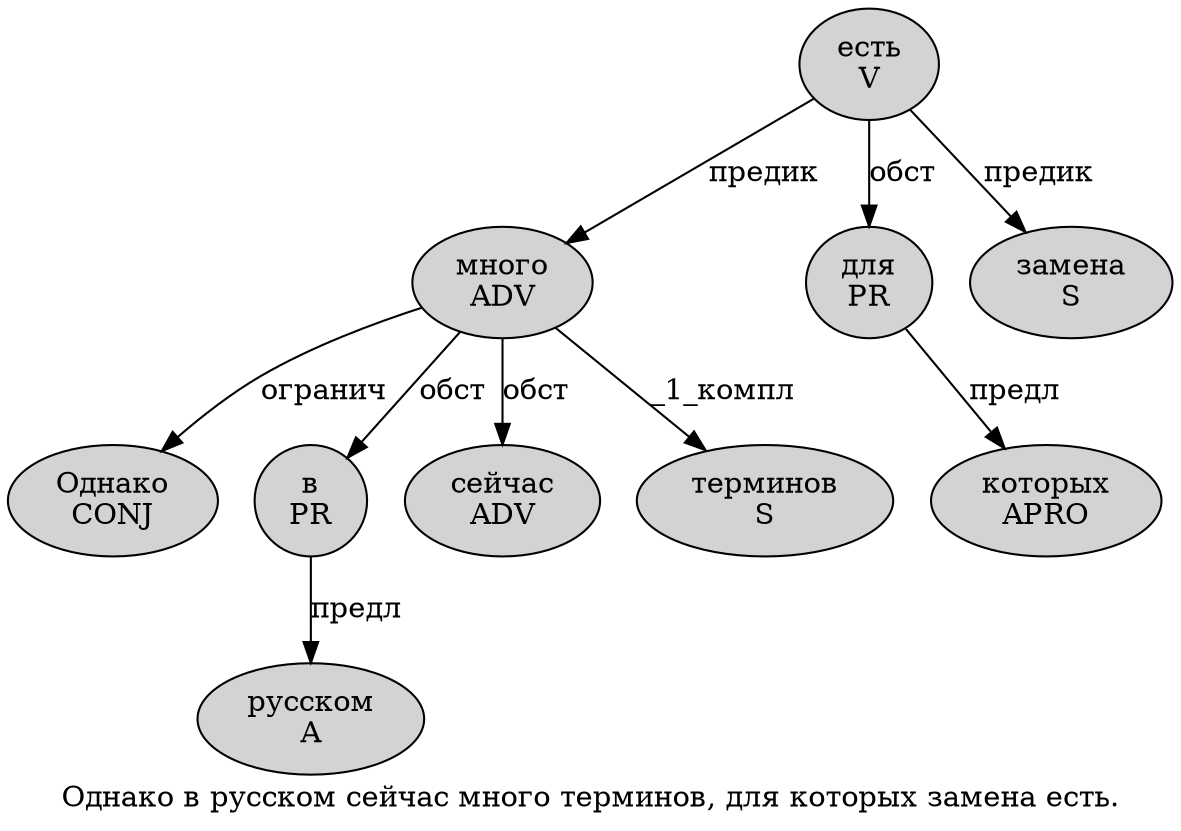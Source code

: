 digraph SENTENCE_233 {
	graph [label="Однако в русском сейчас много терминов, для которых замена есть."]
	node [style=filled]
		0 [label="Однако
CONJ" color="" fillcolor=lightgray penwidth=1 shape=ellipse]
		1 [label="в
PR" color="" fillcolor=lightgray penwidth=1 shape=ellipse]
		2 [label="русском
A" color="" fillcolor=lightgray penwidth=1 shape=ellipse]
		3 [label="сейчас
ADV" color="" fillcolor=lightgray penwidth=1 shape=ellipse]
		4 [label="много
ADV" color="" fillcolor=lightgray penwidth=1 shape=ellipse]
		5 [label="терминов
S" color="" fillcolor=lightgray penwidth=1 shape=ellipse]
		7 [label="для
PR" color="" fillcolor=lightgray penwidth=1 shape=ellipse]
		8 [label="которых
APRO" color="" fillcolor=lightgray penwidth=1 shape=ellipse]
		9 [label="замена
S" color="" fillcolor=lightgray penwidth=1 shape=ellipse]
		10 [label="есть
V" color="" fillcolor=lightgray penwidth=1 shape=ellipse]
			7 -> 8 [label="предл"]
			10 -> 4 [label="предик"]
			10 -> 7 [label="обст"]
			10 -> 9 [label="предик"]
			4 -> 0 [label="огранич"]
			4 -> 1 [label="обст"]
			4 -> 3 [label="обст"]
			4 -> 5 [label="_1_компл"]
			1 -> 2 [label="предл"]
}